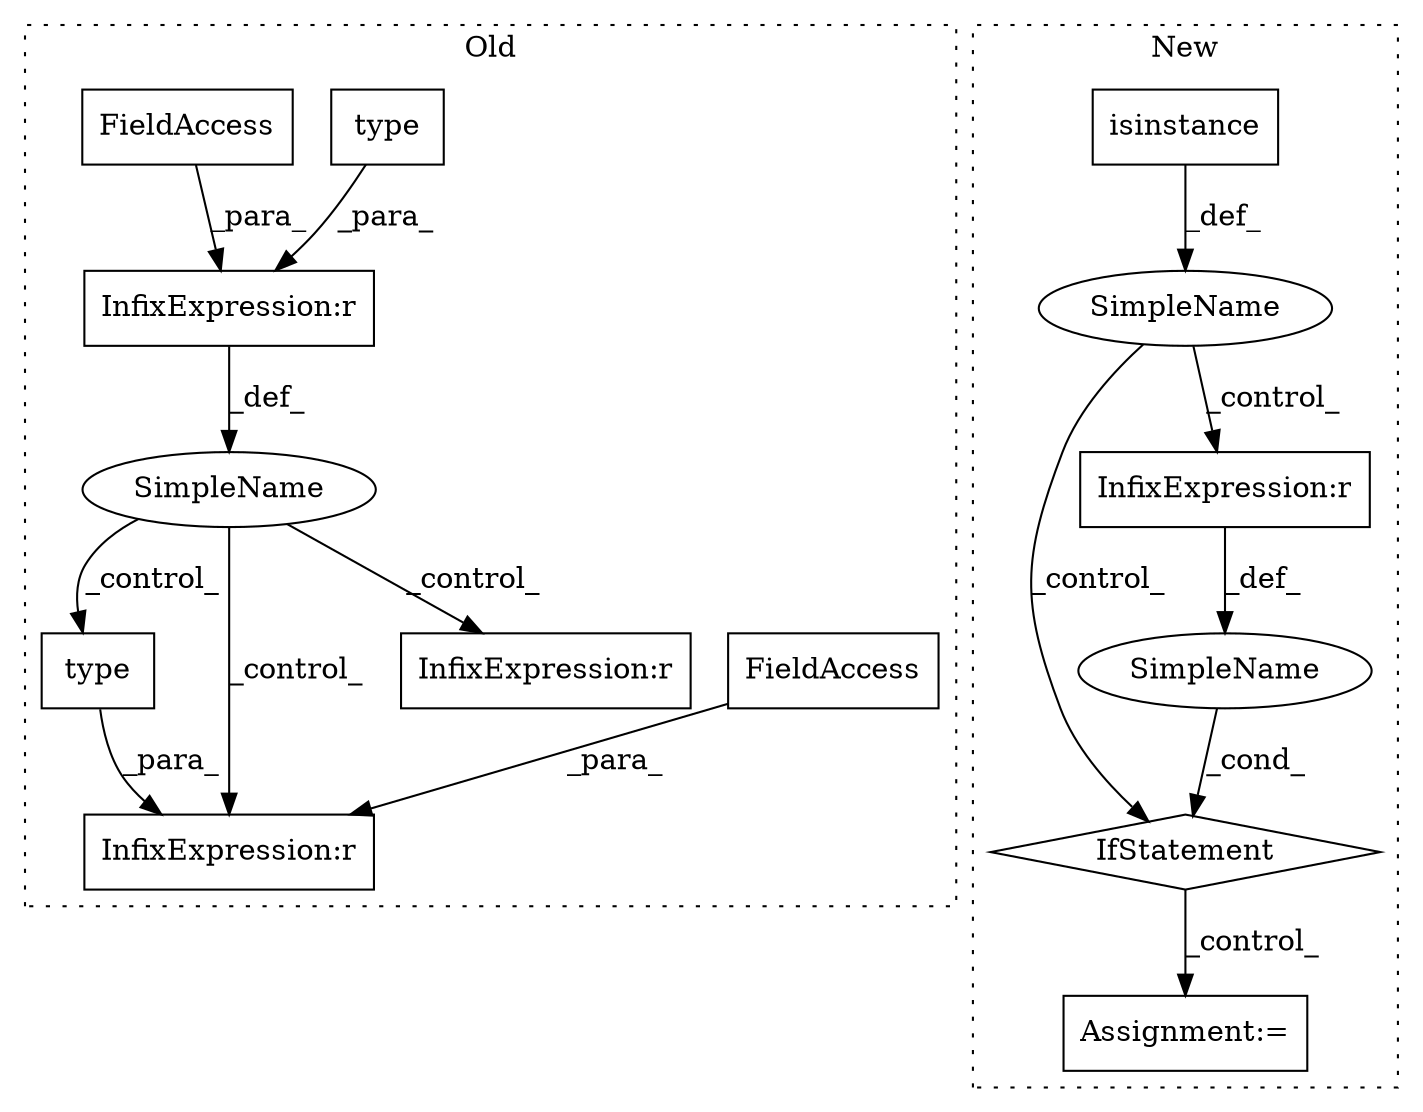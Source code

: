 digraph G {
subgraph cluster0 {
1 [label="type" a="32" s="3979,3988" l="5,1" shape="box"];
6 [label="InfixExpression:r" a="27" s="3989" l="4" shape="box"];
7 [label="FieldAccess" a="22" s="3993" l="13" shape="box"];
9 [label="type" a="32" s="3904,3913" l="5,1" shape="box"];
10 [label="SimpleName" a="42" s="" l="" shape="ellipse"];
11 [label="InfixExpression:r" a="27" s="3914" l="4" shape="box"];
13 [label="FieldAccess" a="22" s="3918" l="8" shape="box"];
14 [label="InfixExpression:r" a="27" s="3951" l="4" shape="box"];
label = "Old";
style="dotted";
}
subgraph cluster1 {
2 [label="IfStatement" a="25" s="4301,4329" l="4,2" shape="diamond"];
3 [label="Assignment:=" a="7" s="4494" l="33" shape="box"];
4 [label="SimpleName" a="42" s="" l="" shape="ellipse"];
5 [label="InfixExpression:r" a="27" s="4315" l="4" shape="box"];
8 [label="SimpleName" a="42" s="" l="" shape="ellipse"];
12 [label="isinstance" a="32" s="3880,3904" l="11,1" shape="box"];
label = "New";
style="dotted";
}
1 -> 6 [label="_para_"];
2 -> 3 [label="_control_"];
4 -> 2 [label="_cond_"];
5 -> 4 [label="_def_"];
7 -> 6 [label="_para_"];
8 -> 5 [label="_control_"];
8 -> 2 [label="_control_"];
9 -> 11 [label="_para_"];
10 -> 14 [label="_control_"];
10 -> 6 [label="_control_"];
10 -> 1 [label="_control_"];
11 -> 10 [label="_def_"];
12 -> 8 [label="_def_"];
13 -> 11 [label="_para_"];
}